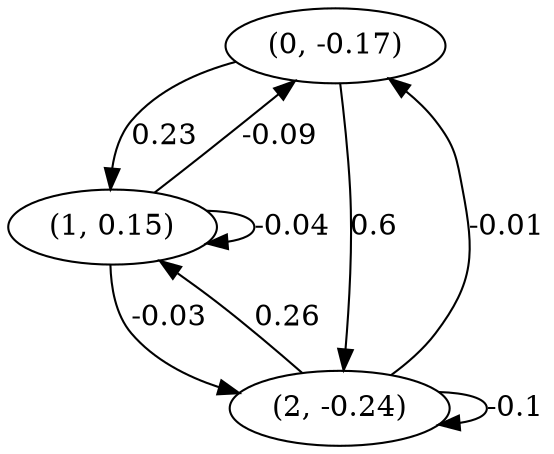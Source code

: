 digraph {
    0 [ label = "(0, -0.17)" ]
    1 [ label = "(1, 0.15)" ]
    2 [ label = "(2, -0.24)" ]
    1 -> 1 [ label = "-0.04" ]
    2 -> 2 [ label = "-0.1" ]
    1 -> 0 [ label = "-0.09" ]
    2 -> 0 [ label = "-0.01" ]
    0 -> 1 [ label = "0.23" ]
    2 -> 1 [ label = "0.26" ]
    0 -> 2 [ label = "0.6" ]
    1 -> 2 [ label = "-0.03" ]
}

